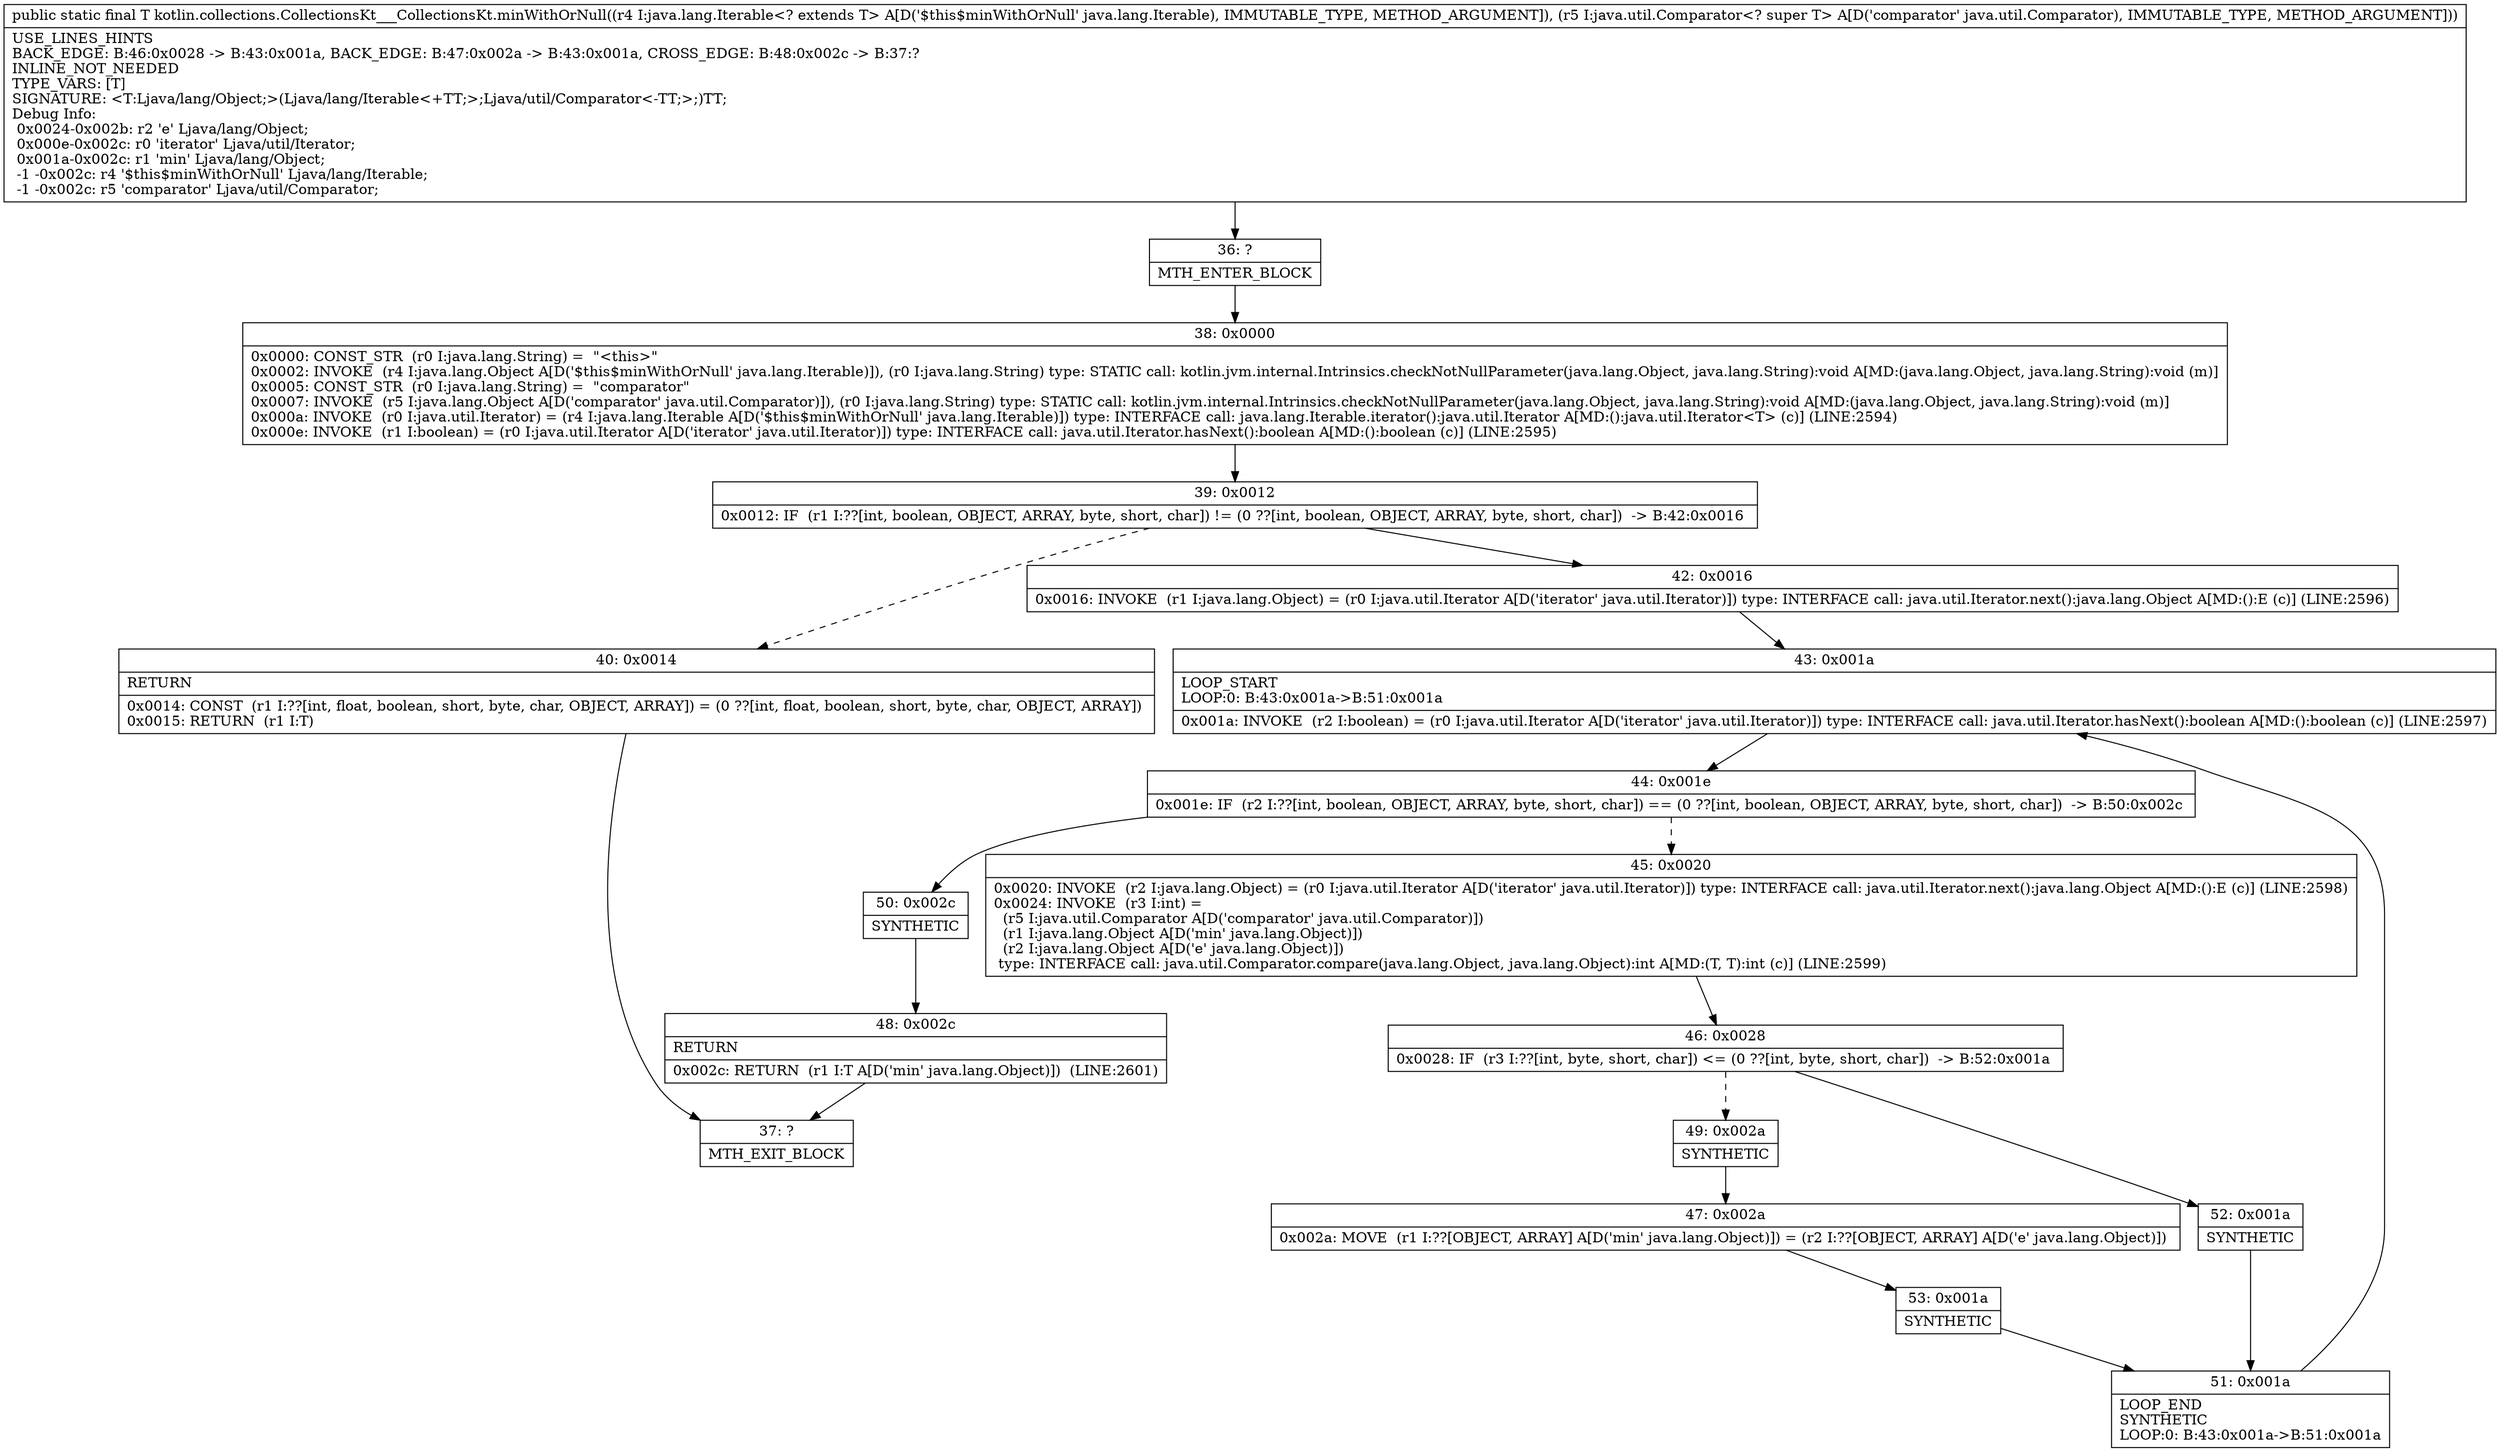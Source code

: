 digraph "CFG forkotlin.collections.CollectionsKt___CollectionsKt.minWithOrNull(Ljava\/lang\/Iterable;Ljava\/util\/Comparator;)Ljava\/lang\/Object;" {
Node_36 [shape=record,label="{36\:\ ?|MTH_ENTER_BLOCK\l}"];
Node_38 [shape=record,label="{38\:\ 0x0000|0x0000: CONST_STR  (r0 I:java.lang.String) =  \"\<this\>\" \l0x0002: INVOKE  (r4 I:java.lang.Object A[D('$this$minWithOrNull' java.lang.Iterable)]), (r0 I:java.lang.String) type: STATIC call: kotlin.jvm.internal.Intrinsics.checkNotNullParameter(java.lang.Object, java.lang.String):void A[MD:(java.lang.Object, java.lang.String):void (m)]\l0x0005: CONST_STR  (r0 I:java.lang.String) =  \"comparator\" \l0x0007: INVOKE  (r5 I:java.lang.Object A[D('comparator' java.util.Comparator)]), (r0 I:java.lang.String) type: STATIC call: kotlin.jvm.internal.Intrinsics.checkNotNullParameter(java.lang.Object, java.lang.String):void A[MD:(java.lang.Object, java.lang.String):void (m)]\l0x000a: INVOKE  (r0 I:java.util.Iterator) = (r4 I:java.lang.Iterable A[D('$this$minWithOrNull' java.lang.Iterable)]) type: INTERFACE call: java.lang.Iterable.iterator():java.util.Iterator A[MD:():java.util.Iterator\<T\> (c)] (LINE:2594)\l0x000e: INVOKE  (r1 I:boolean) = (r0 I:java.util.Iterator A[D('iterator' java.util.Iterator)]) type: INTERFACE call: java.util.Iterator.hasNext():boolean A[MD:():boolean (c)] (LINE:2595)\l}"];
Node_39 [shape=record,label="{39\:\ 0x0012|0x0012: IF  (r1 I:??[int, boolean, OBJECT, ARRAY, byte, short, char]) != (0 ??[int, boolean, OBJECT, ARRAY, byte, short, char])  \-\> B:42:0x0016 \l}"];
Node_40 [shape=record,label="{40\:\ 0x0014|RETURN\l|0x0014: CONST  (r1 I:??[int, float, boolean, short, byte, char, OBJECT, ARRAY]) = (0 ??[int, float, boolean, short, byte, char, OBJECT, ARRAY]) \l0x0015: RETURN  (r1 I:T) \l}"];
Node_37 [shape=record,label="{37\:\ ?|MTH_EXIT_BLOCK\l}"];
Node_42 [shape=record,label="{42\:\ 0x0016|0x0016: INVOKE  (r1 I:java.lang.Object) = (r0 I:java.util.Iterator A[D('iterator' java.util.Iterator)]) type: INTERFACE call: java.util.Iterator.next():java.lang.Object A[MD:():E (c)] (LINE:2596)\l}"];
Node_43 [shape=record,label="{43\:\ 0x001a|LOOP_START\lLOOP:0: B:43:0x001a\-\>B:51:0x001a\l|0x001a: INVOKE  (r2 I:boolean) = (r0 I:java.util.Iterator A[D('iterator' java.util.Iterator)]) type: INTERFACE call: java.util.Iterator.hasNext():boolean A[MD:():boolean (c)] (LINE:2597)\l}"];
Node_44 [shape=record,label="{44\:\ 0x001e|0x001e: IF  (r2 I:??[int, boolean, OBJECT, ARRAY, byte, short, char]) == (0 ??[int, boolean, OBJECT, ARRAY, byte, short, char])  \-\> B:50:0x002c \l}"];
Node_45 [shape=record,label="{45\:\ 0x0020|0x0020: INVOKE  (r2 I:java.lang.Object) = (r0 I:java.util.Iterator A[D('iterator' java.util.Iterator)]) type: INTERFACE call: java.util.Iterator.next():java.lang.Object A[MD:():E (c)] (LINE:2598)\l0x0024: INVOKE  (r3 I:int) = \l  (r5 I:java.util.Comparator A[D('comparator' java.util.Comparator)])\l  (r1 I:java.lang.Object A[D('min' java.lang.Object)])\l  (r2 I:java.lang.Object A[D('e' java.lang.Object)])\l type: INTERFACE call: java.util.Comparator.compare(java.lang.Object, java.lang.Object):int A[MD:(T, T):int (c)] (LINE:2599)\l}"];
Node_46 [shape=record,label="{46\:\ 0x0028|0x0028: IF  (r3 I:??[int, byte, short, char]) \<= (0 ??[int, byte, short, char])  \-\> B:52:0x001a \l}"];
Node_49 [shape=record,label="{49\:\ 0x002a|SYNTHETIC\l}"];
Node_47 [shape=record,label="{47\:\ 0x002a|0x002a: MOVE  (r1 I:??[OBJECT, ARRAY] A[D('min' java.lang.Object)]) = (r2 I:??[OBJECT, ARRAY] A[D('e' java.lang.Object)]) \l}"];
Node_53 [shape=record,label="{53\:\ 0x001a|SYNTHETIC\l}"];
Node_51 [shape=record,label="{51\:\ 0x001a|LOOP_END\lSYNTHETIC\lLOOP:0: B:43:0x001a\-\>B:51:0x001a\l}"];
Node_52 [shape=record,label="{52\:\ 0x001a|SYNTHETIC\l}"];
Node_50 [shape=record,label="{50\:\ 0x002c|SYNTHETIC\l}"];
Node_48 [shape=record,label="{48\:\ 0x002c|RETURN\l|0x002c: RETURN  (r1 I:T A[D('min' java.lang.Object)])  (LINE:2601)\l}"];
MethodNode[shape=record,label="{public static final T kotlin.collections.CollectionsKt___CollectionsKt.minWithOrNull((r4 I:java.lang.Iterable\<? extends T\> A[D('$this$minWithOrNull' java.lang.Iterable), IMMUTABLE_TYPE, METHOD_ARGUMENT]), (r5 I:java.util.Comparator\<? super T\> A[D('comparator' java.util.Comparator), IMMUTABLE_TYPE, METHOD_ARGUMENT]))  | USE_LINES_HINTS\lBACK_EDGE: B:46:0x0028 \-\> B:43:0x001a, BACK_EDGE: B:47:0x002a \-\> B:43:0x001a, CROSS_EDGE: B:48:0x002c \-\> B:37:?\lINLINE_NOT_NEEDED\lTYPE_VARS: [T]\lSIGNATURE: \<T:Ljava\/lang\/Object;\>(Ljava\/lang\/Iterable\<+TT;\>;Ljava\/util\/Comparator\<\-TT;\>;)TT;\lDebug Info:\l  0x0024\-0x002b: r2 'e' Ljava\/lang\/Object;\l  0x000e\-0x002c: r0 'iterator' Ljava\/util\/Iterator;\l  0x001a\-0x002c: r1 'min' Ljava\/lang\/Object;\l  \-1 \-0x002c: r4 '$this$minWithOrNull' Ljava\/lang\/Iterable;\l  \-1 \-0x002c: r5 'comparator' Ljava\/util\/Comparator;\l}"];
MethodNode -> Node_36;Node_36 -> Node_38;
Node_38 -> Node_39;
Node_39 -> Node_40[style=dashed];
Node_39 -> Node_42;
Node_40 -> Node_37;
Node_42 -> Node_43;
Node_43 -> Node_44;
Node_44 -> Node_45[style=dashed];
Node_44 -> Node_50;
Node_45 -> Node_46;
Node_46 -> Node_49[style=dashed];
Node_46 -> Node_52;
Node_49 -> Node_47;
Node_47 -> Node_53;
Node_53 -> Node_51;
Node_51 -> Node_43;
Node_52 -> Node_51;
Node_50 -> Node_48;
Node_48 -> Node_37;
}

